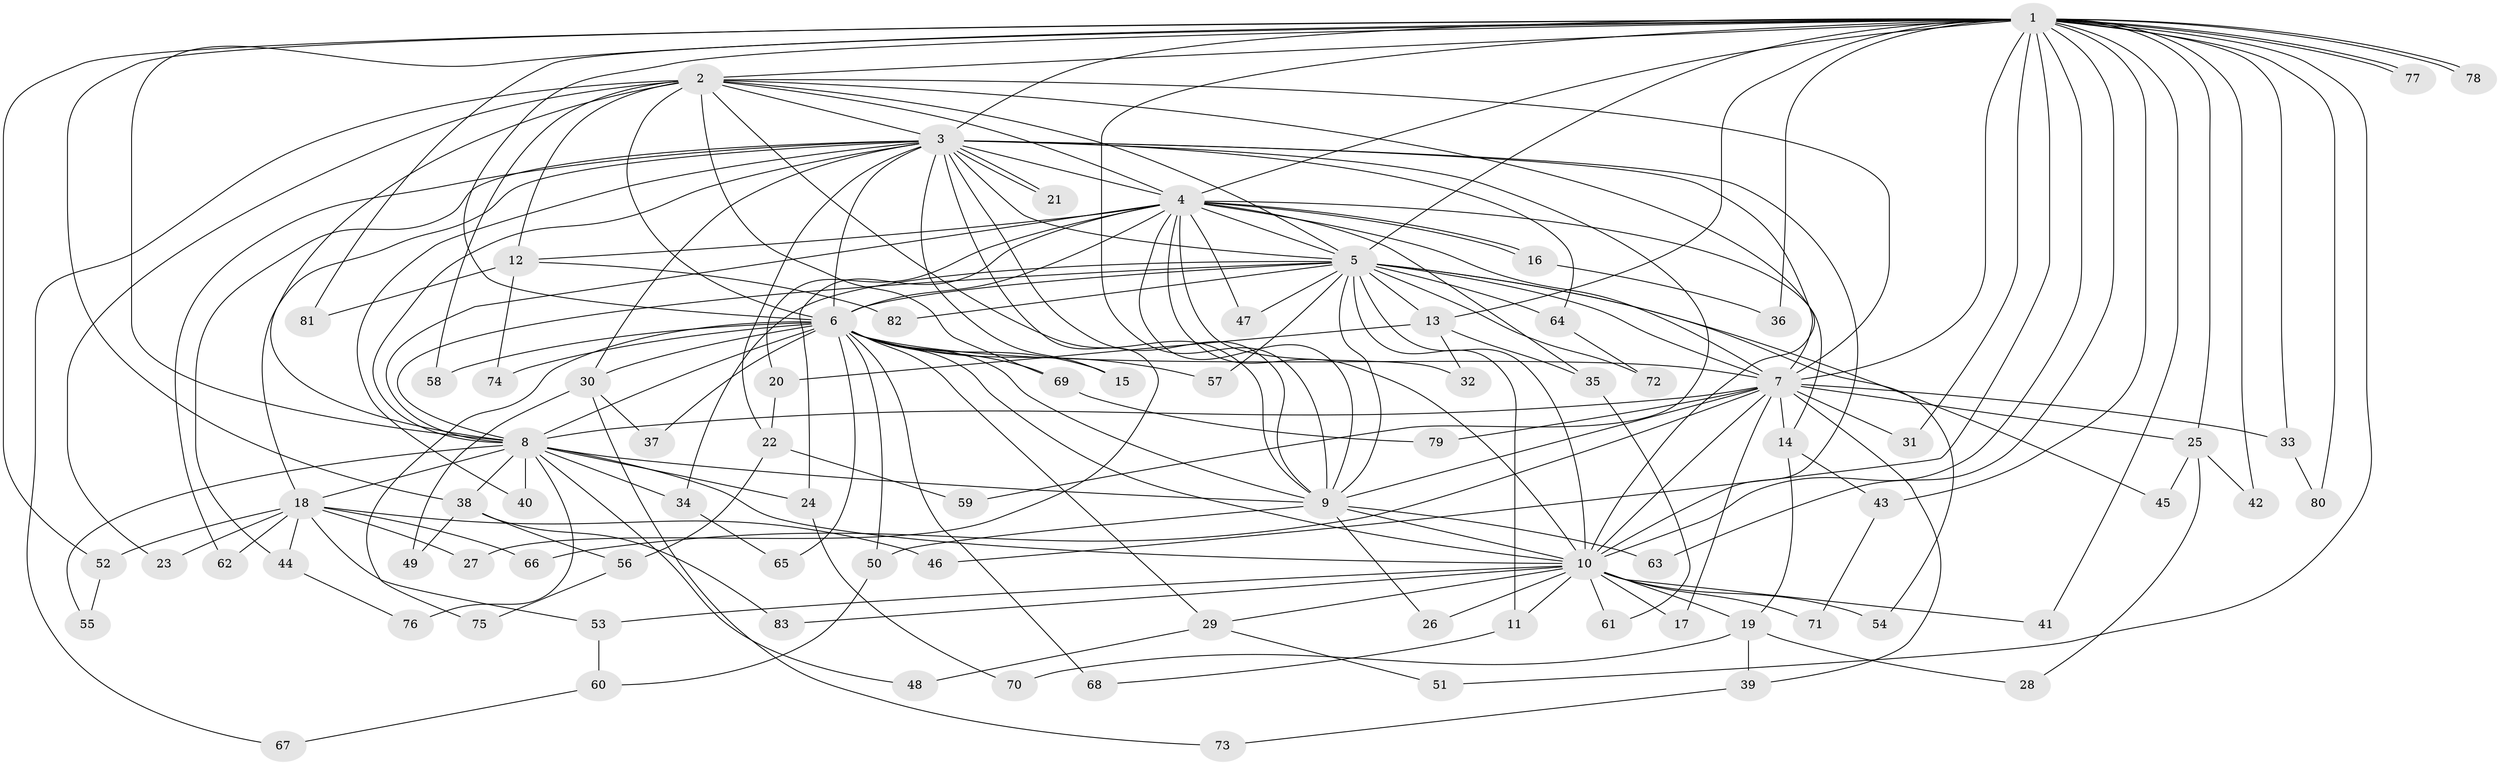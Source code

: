 // coarse degree distribution, {25: 0.03389830508474576, 12: 0.01694915254237288, 16: 0.03389830508474576, 17: 0.01694915254237288, 15: 0.01694915254237288, 10: 0.01694915254237288, 19: 0.01694915254237288, 3: 0.15254237288135594, 5: 0.0847457627118644, 2: 0.5254237288135594, 9: 0.01694915254237288, 4: 0.06779661016949153}
// Generated by graph-tools (version 1.1) at 2025/51/02/27/25 19:51:44]
// undirected, 83 vertices, 191 edges
graph export_dot {
graph [start="1"]
  node [color=gray90,style=filled];
  1;
  2;
  3;
  4;
  5;
  6;
  7;
  8;
  9;
  10;
  11;
  12;
  13;
  14;
  15;
  16;
  17;
  18;
  19;
  20;
  21;
  22;
  23;
  24;
  25;
  26;
  27;
  28;
  29;
  30;
  31;
  32;
  33;
  34;
  35;
  36;
  37;
  38;
  39;
  40;
  41;
  42;
  43;
  44;
  45;
  46;
  47;
  48;
  49;
  50;
  51;
  52;
  53;
  54;
  55;
  56;
  57;
  58;
  59;
  60;
  61;
  62;
  63;
  64;
  65;
  66;
  67;
  68;
  69;
  70;
  71;
  72;
  73;
  74;
  75;
  76;
  77;
  78;
  79;
  80;
  81;
  82;
  83;
  1 -- 2;
  1 -- 3;
  1 -- 4;
  1 -- 5;
  1 -- 6;
  1 -- 7;
  1 -- 8;
  1 -- 9;
  1 -- 10;
  1 -- 13;
  1 -- 25;
  1 -- 31;
  1 -- 33;
  1 -- 36;
  1 -- 38;
  1 -- 41;
  1 -- 42;
  1 -- 43;
  1 -- 46;
  1 -- 51;
  1 -- 52;
  1 -- 63;
  1 -- 77;
  1 -- 77;
  1 -- 78;
  1 -- 78;
  1 -- 80;
  1 -- 81;
  2 -- 3;
  2 -- 4;
  2 -- 5;
  2 -- 6;
  2 -- 7;
  2 -- 8;
  2 -- 9;
  2 -- 10;
  2 -- 12;
  2 -- 23;
  2 -- 58;
  2 -- 67;
  2 -- 69;
  3 -- 4;
  3 -- 5;
  3 -- 6;
  3 -- 7;
  3 -- 8;
  3 -- 9;
  3 -- 10;
  3 -- 15;
  3 -- 18;
  3 -- 21;
  3 -- 21;
  3 -- 22;
  3 -- 27;
  3 -- 30;
  3 -- 40;
  3 -- 44;
  3 -- 59;
  3 -- 62;
  3 -- 64;
  4 -- 5;
  4 -- 6;
  4 -- 7;
  4 -- 8;
  4 -- 9;
  4 -- 10;
  4 -- 12;
  4 -- 14;
  4 -- 16;
  4 -- 16;
  4 -- 20;
  4 -- 24;
  4 -- 32;
  4 -- 35;
  4 -- 47;
  5 -- 6;
  5 -- 7;
  5 -- 8;
  5 -- 9;
  5 -- 10;
  5 -- 11;
  5 -- 13;
  5 -- 34;
  5 -- 45;
  5 -- 47;
  5 -- 54;
  5 -- 57;
  5 -- 64;
  5 -- 72;
  5 -- 82;
  6 -- 7;
  6 -- 8;
  6 -- 9;
  6 -- 10;
  6 -- 15;
  6 -- 29;
  6 -- 30;
  6 -- 37;
  6 -- 50;
  6 -- 57;
  6 -- 58;
  6 -- 65;
  6 -- 68;
  6 -- 69;
  6 -- 74;
  6 -- 75;
  7 -- 8;
  7 -- 9;
  7 -- 10;
  7 -- 14;
  7 -- 17;
  7 -- 25;
  7 -- 31;
  7 -- 33;
  7 -- 39;
  7 -- 66;
  7 -- 79;
  8 -- 9;
  8 -- 10;
  8 -- 18;
  8 -- 24;
  8 -- 34;
  8 -- 38;
  8 -- 40;
  8 -- 48;
  8 -- 55;
  8 -- 76;
  9 -- 10;
  9 -- 26;
  9 -- 50;
  9 -- 63;
  10 -- 11;
  10 -- 17;
  10 -- 19;
  10 -- 26;
  10 -- 29;
  10 -- 41;
  10 -- 53;
  10 -- 54;
  10 -- 61;
  10 -- 71;
  10 -- 83;
  11 -- 68;
  12 -- 74;
  12 -- 81;
  12 -- 82;
  13 -- 20;
  13 -- 32;
  13 -- 35;
  14 -- 19;
  14 -- 43;
  16 -- 36;
  18 -- 23;
  18 -- 27;
  18 -- 44;
  18 -- 46;
  18 -- 52;
  18 -- 53;
  18 -- 62;
  18 -- 66;
  19 -- 28;
  19 -- 39;
  19 -- 70;
  20 -- 22;
  22 -- 56;
  22 -- 59;
  24 -- 70;
  25 -- 28;
  25 -- 42;
  25 -- 45;
  29 -- 48;
  29 -- 51;
  30 -- 37;
  30 -- 49;
  30 -- 73;
  33 -- 80;
  34 -- 65;
  35 -- 61;
  38 -- 49;
  38 -- 56;
  38 -- 83;
  39 -- 73;
  43 -- 71;
  44 -- 76;
  50 -- 60;
  52 -- 55;
  53 -- 60;
  56 -- 75;
  60 -- 67;
  64 -- 72;
  69 -- 79;
}
